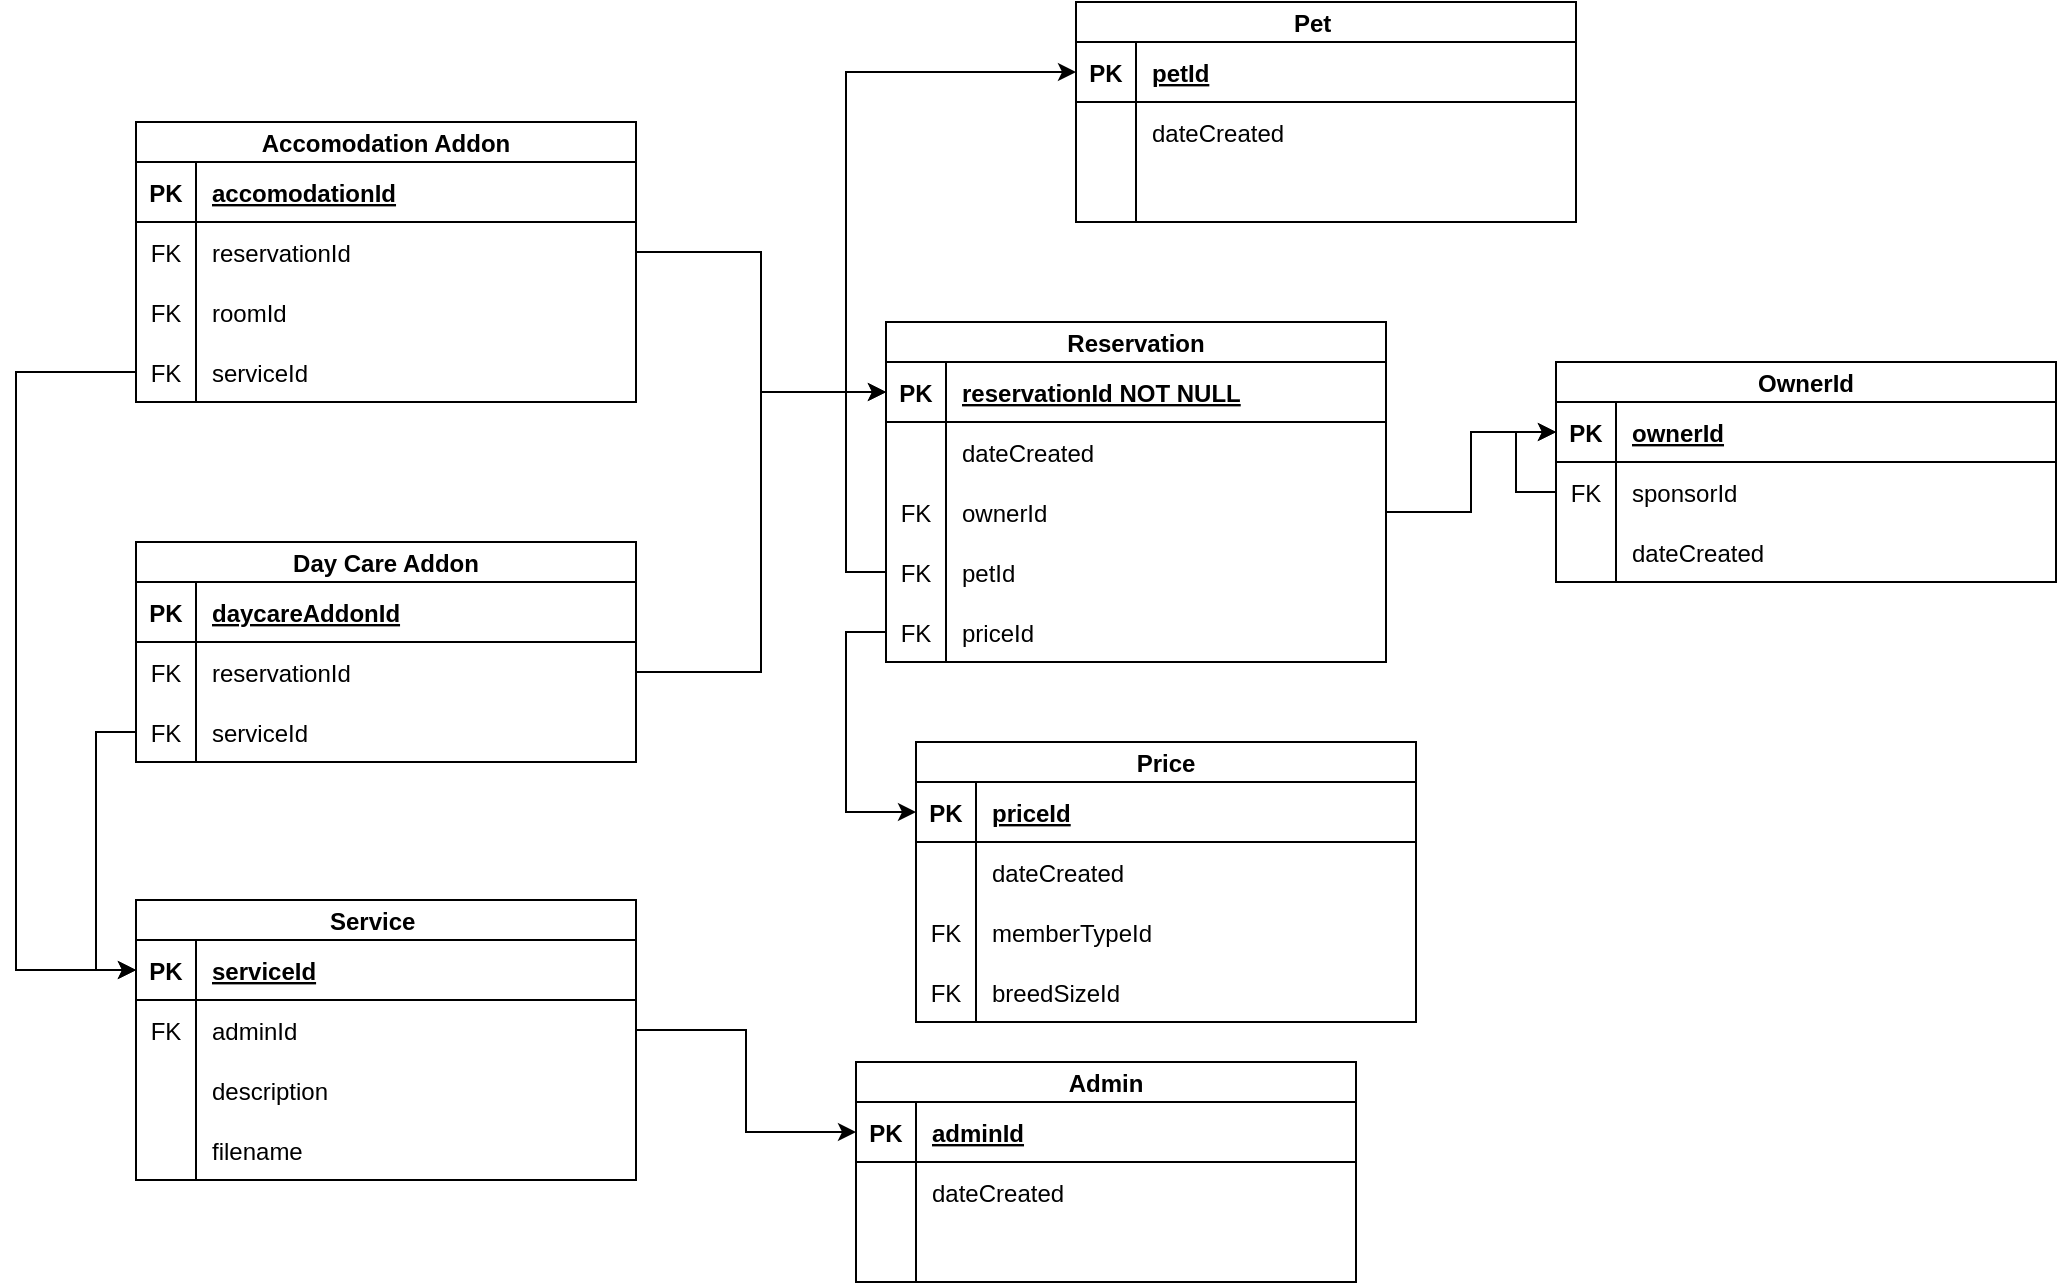 <mxfile version="21.7.5" type="github">
  <diagram id="R2lEEEUBdFMjLlhIrx00" name="Page-1">
    <mxGraphModel dx="1730" dy="1578" grid="1" gridSize="10" guides="1" tooltips="1" connect="1" arrows="1" fold="1" page="1" pageScale="1" pageWidth="850" pageHeight="1100" math="0" shadow="0" extFonts="Permanent Marker^https://fonts.googleapis.com/css?family=Permanent+Marker">
      <root>
        <mxCell id="0" />
        <mxCell id="1" parent="0" />
        <mxCell id="C-vyLk0tnHw3VtMMgP7b-2" value="Reservation" style="shape=table;startSize=20;container=1;collapsible=1;childLayout=tableLayout;fixedRows=1;rowLines=0;fontStyle=1;align=center;resizeLast=1;" parent="1" vertex="1">
          <mxGeometry x="425" y="-20" width="250" height="170" as="geometry" />
        </mxCell>
        <mxCell id="C-vyLk0tnHw3VtMMgP7b-3" value="" style="shape=partialRectangle;collapsible=0;dropTarget=0;pointerEvents=0;fillColor=none;points=[[0,0.5],[1,0.5]];portConstraint=eastwest;top=0;left=0;right=0;bottom=1;" parent="C-vyLk0tnHw3VtMMgP7b-2" vertex="1">
          <mxGeometry y="20" width="250" height="30" as="geometry" />
        </mxCell>
        <mxCell id="C-vyLk0tnHw3VtMMgP7b-4" value="PK" style="shape=partialRectangle;overflow=hidden;connectable=0;fillColor=none;top=0;left=0;bottom=0;right=0;fontStyle=1;" parent="C-vyLk0tnHw3VtMMgP7b-3" vertex="1">
          <mxGeometry width="30" height="30" as="geometry">
            <mxRectangle width="30" height="30" as="alternateBounds" />
          </mxGeometry>
        </mxCell>
        <mxCell id="C-vyLk0tnHw3VtMMgP7b-5" value="reservationId NOT NULL" style="shape=partialRectangle;overflow=hidden;connectable=0;fillColor=none;top=0;left=0;bottom=0;right=0;align=left;spacingLeft=6;fontStyle=5;" parent="C-vyLk0tnHw3VtMMgP7b-3" vertex="1">
          <mxGeometry x="30" width="220" height="30" as="geometry">
            <mxRectangle width="220" height="30" as="alternateBounds" />
          </mxGeometry>
        </mxCell>
        <mxCell id="C-vyLk0tnHw3VtMMgP7b-6" value="" style="shape=partialRectangle;collapsible=0;dropTarget=0;pointerEvents=0;fillColor=none;points=[[0,0.5],[1,0.5]];portConstraint=eastwest;top=0;left=0;right=0;bottom=0;" parent="C-vyLk0tnHw3VtMMgP7b-2" vertex="1">
          <mxGeometry y="50" width="250" height="30" as="geometry" />
        </mxCell>
        <mxCell id="C-vyLk0tnHw3VtMMgP7b-7" value="" style="shape=partialRectangle;overflow=hidden;connectable=0;fillColor=none;top=0;left=0;bottom=0;right=0;" parent="C-vyLk0tnHw3VtMMgP7b-6" vertex="1">
          <mxGeometry width="30" height="30" as="geometry">
            <mxRectangle width="30" height="30" as="alternateBounds" />
          </mxGeometry>
        </mxCell>
        <mxCell id="C-vyLk0tnHw3VtMMgP7b-8" value="dateCreated" style="shape=partialRectangle;overflow=hidden;connectable=0;fillColor=none;top=0;left=0;bottom=0;right=0;align=left;spacingLeft=6;" parent="C-vyLk0tnHw3VtMMgP7b-6" vertex="1">
          <mxGeometry x="30" width="220" height="30" as="geometry">
            <mxRectangle width="220" height="30" as="alternateBounds" />
          </mxGeometry>
        </mxCell>
        <mxCell id="C-vyLk0tnHw3VtMMgP7b-9" value="" style="shape=partialRectangle;collapsible=0;dropTarget=0;pointerEvents=0;fillColor=none;points=[[0,0.5],[1,0.5]];portConstraint=eastwest;top=0;left=0;right=0;bottom=0;" parent="C-vyLk0tnHw3VtMMgP7b-2" vertex="1">
          <mxGeometry y="80" width="250" height="30" as="geometry" />
        </mxCell>
        <mxCell id="C-vyLk0tnHw3VtMMgP7b-10" value="FK" style="shape=partialRectangle;overflow=hidden;connectable=0;fillColor=none;top=0;left=0;bottom=0;right=0;" parent="C-vyLk0tnHw3VtMMgP7b-9" vertex="1">
          <mxGeometry width="30" height="30" as="geometry">
            <mxRectangle width="30" height="30" as="alternateBounds" />
          </mxGeometry>
        </mxCell>
        <mxCell id="C-vyLk0tnHw3VtMMgP7b-11" value="ownerId" style="shape=partialRectangle;overflow=hidden;connectable=0;fillColor=none;top=0;left=0;bottom=0;right=0;align=left;spacingLeft=6;" parent="C-vyLk0tnHw3VtMMgP7b-9" vertex="1">
          <mxGeometry x="30" width="220" height="30" as="geometry">
            <mxRectangle width="220" height="30" as="alternateBounds" />
          </mxGeometry>
        </mxCell>
        <mxCell id="oHqVj5NyD6z4LY580d-A-268" value="" style="shape=partialRectangle;collapsible=0;dropTarget=0;pointerEvents=0;fillColor=none;points=[[0,0.5],[1,0.5]];portConstraint=eastwest;top=0;left=0;right=0;bottom=0;" vertex="1" parent="C-vyLk0tnHw3VtMMgP7b-2">
          <mxGeometry y="110" width="250" height="30" as="geometry" />
        </mxCell>
        <mxCell id="oHqVj5NyD6z4LY580d-A-269" value="FK" style="shape=partialRectangle;overflow=hidden;connectable=0;fillColor=none;top=0;left=0;bottom=0;right=0;" vertex="1" parent="oHqVj5NyD6z4LY580d-A-268">
          <mxGeometry width="30" height="30" as="geometry">
            <mxRectangle width="30" height="30" as="alternateBounds" />
          </mxGeometry>
        </mxCell>
        <mxCell id="oHqVj5NyD6z4LY580d-A-270" value="petId" style="shape=partialRectangle;overflow=hidden;connectable=0;fillColor=none;top=0;left=0;bottom=0;right=0;align=left;spacingLeft=6;" vertex="1" parent="oHqVj5NyD6z4LY580d-A-268">
          <mxGeometry x="30" width="220" height="30" as="geometry">
            <mxRectangle width="220" height="30" as="alternateBounds" />
          </mxGeometry>
        </mxCell>
        <mxCell id="oHqVj5NyD6z4LY580d-A-271" value="" style="shape=partialRectangle;collapsible=0;dropTarget=0;pointerEvents=0;fillColor=none;points=[[0,0.5],[1,0.5]];portConstraint=eastwest;top=0;left=0;right=0;bottom=0;" vertex="1" parent="C-vyLk0tnHw3VtMMgP7b-2">
          <mxGeometry y="140" width="250" height="30" as="geometry" />
        </mxCell>
        <mxCell id="oHqVj5NyD6z4LY580d-A-272" value="FK" style="shape=partialRectangle;overflow=hidden;connectable=0;fillColor=none;top=0;left=0;bottom=0;right=0;" vertex="1" parent="oHqVj5NyD6z4LY580d-A-271">
          <mxGeometry width="30" height="30" as="geometry">
            <mxRectangle width="30" height="30" as="alternateBounds" />
          </mxGeometry>
        </mxCell>
        <mxCell id="oHqVj5NyD6z4LY580d-A-273" value="priceId" style="shape=partialRectangle;overflow=hidden;connectable=0;fillColor=none;top=0;left=0;bottom=0;right=0;align=left;spacingLeft=6;" vertex="1" parent="oHqVj5NyD6z4LY580d-A-271">
          <mxGeometry x="30" width="220" height="30" as="geometry">
            <mxRectangle width="220" height="30" as="alternateBounds" />
          </mxGeometry>
        </mxCell>
        <mxCell id="oHqVj5NyD6z4LY580d-A-223" style="edgeStyle=orthogonalEdgeStyle;rounded=0;orthogonalLoop=1;jettySize=auto;html=1;entryX=0;entryY=0.5;entryDx=0;entryDy=0;" edge="1" parent="1" source="oHqVj5NyD6z4LY580d-A-219" target="oHqVj5NyD6z4LY580d-A-213">
          <mxGeometry relative="1" as="geometry" />
        </mxCell>
        <object label="Day Care Addon" asdasd="asdasd" qweqwe="" sdfsdfdsf="" id="oHqVj5NyD6z4LY580d-A-12">
          <mxCell style="shape=table;startSize=20;container=1;collapsible=1;childLayout=tableLayout;fixedRows=1;rowLines=0;fontStyle=1;align=center;resizeLast=1;" vertex="1" parent="1">
            <mxGeometry x="50" y="90" width="250" height="110" as="geometry">
              <mxRectangle x="90" y="100" width="140" height="30" as="alternateBounds" />
            </mxGeometry>
          </mxCell>
        </object>
        <mxCell id="oHqVj5NyD6z4LY580d-A-13" value="" style="shape=partialRectangle;collapsible=0;dropTarget=0;pointerEvents=0;fillColor=none;points=[[0,0.5],[1,0.5]];portConstraint=eastwest;top=0;left=0;right=0;bottom=1;" vertex="1" parent="oHqVj5NyD6z4LY580d-A-12">
          <mxGeometry y="20" width="250" height="30" as="geometry" />
        </mxCell>
        <mxCell id="oHqVj5NyD6z4LY580d-A-14" value="PK" style="shape=partialRectangle;overflow=hidden;connectable=0;fillColor=none;top=0;left=0;bottom=0;right=0;fontStyle=1;" vertex="1" parent="oHqVj5NyD6z4LY580d-A-13">
          <mxGeometry width="30" height="30" as="geometry">
            <mxRectangle width="30" height="30" as="alternateBounds" />
          </mxGeometry>
        </mxCell>
        <object label="daycareAddonId" id="oHqVj5NyD6z4LY580d-A-15">
          <mxCell style="shape=partialRectangle;overflow=hidden;connectable=0;fillColor=none;top=0;left=0;bottom=0;right=0;align=left;spacingLeft=6;fontStyle=5;" vertex="1" parent="oHqVj5NyD6z4LY580d-A-13">
            <mxGeometry x="30" width="220" height="30" as="geometry">
              <mxRectangle width="220" height="30" as="alternateBounds" />
            </mxGeometry>
          </mxCell>
        </object>
        <mxCell id="oHqVj5NyD6z4LY580d-A-16" value="" style="shape=partialRectangle;collapsible=0;dropTarget=0;pointerEvents=0;fillColor=none;points=[[0,0.5],[1,0.5]];portConstraint=eastwest;top=0;left=0;right=0;bottom=0;" vertex="1" parent="oHqVj5NyD6z4LY580d-A-12">
          <mxGeometry y="50" width="250" height="30" as="geometry" />
        </mxCell>
        <mxCell id="oHqVj5NyD6z4LY580d-A-17" value="FK" style="shape=partialRectangle;overflow=hidden;connectable=0;fillColor=none;top=0;left=0;bottom=0;right=0;" vertex="1" parent="oHqVj5NyD6z4LY580d-A-16">
          <mxGeometry width="30" height="30" as="geometry">
            <mxRectangle width="30" height="30" as="alternateBounds" />
          </mxGeometry>
        </mxCell>
        <mxCell id="oHqVj5NyD6z4LY580d-A-18" value="reservationId" style="shape=partialRectangle;overflow=hidden;connectable=0;fillColor=none;top=0;left=0;bottom=0;right=0;align=left;spacingLeft=6;" vertex="1" parent="oHqVj5NyD6z4LY580d-A-16">
          <mxGeometry x="30" width="220" height="30" as="geometry">
            <mxRectangle width="220" height="30" as="alternateBounds" />
          </mxGeometry>
        </mxCell>
        <mxCell id="oHqVj5NyD6z4LY580d-A-29" style="shape=partialRectangle;collapsible=0;dropTarget=0;pointerEvents=0;fillColor=none;points=[[0,0.5],[1,0.5]];portConstraint=eastwest;top=0;left=0;right=0;bottom=0;" vertex="1" parent="oHqVj5NyD6z4LY580d-A-12">
          <mxGeometry y="80" width="250" height="30" as="geometry" />
        </mxCell>
        <mxCell id="oHqVj5NyD6z4LY580d-A-30" value="FK" style="shape=partialRectangle;overflow=hidden;connectable=0;fillColor=none;top=0;left=0;bottom=0;right=0;" vertex="1" parent="oHqVj5NyD6z4LY580d-A-29">
          <mxGeometry width="30" height="30" as="geometry">
            <mxRectangle width="30" height="30" as="alternateBounds" />
          </mxGeometry>
        </mxCell>
        <mxCell id="oHqVj5NyD6z4LY580d-A-31" value="serviceId" style="shape=partialRectangle;overflow=hidden;connectable=0;fillColor=none;top=0;left=0;bottom=0;right=0;align=left;spacingLeft=6;" vertex="1" parent="oHqVj5NyD6z4LY580d-A-29">
          <mxGeometry x="30" width="220" height="30" as="geometry">
            <mxRectangle width="220" height="30" as="alternateBounds" />
          </mxGeometry>
        </mxCell>
        <mxCell id="oHqVj5NyD6z4LY580d-A-35" style="edgeStyle=orthogonalEdgeStyle;rounded=0;orthogonalLoop=1;jettySize=auto;html=1;exitX=1;exitY=0.5;exitDx=0;exitDy=0;entryX=0;entryY=0.5;entryDx=0;entryDy=0;" edge="1" parent="1" source="oHqVj5NyD6z4LY580d-A-16" target="C-vyLk0tnHw3VtMMgP7b-3">
          <mxGeometry relative="1" as="geometry" />
        </mxCell>
        <mxCell id="oHqVj5NyD6z4LY580d-A-36" value="Price" style="shape=table;startSize=20;container=1;collapsible=1;childLayout=tableLayout;fixedRows=1;rowLines=0;fontStyle=1;align=center;resizeLast=1;" vertex="1" parent="1">
          <mxGeometry x="440" y="190" width="250" height="140" as="geometry" />
        </mxCell>
        <mxCell id="oHqVj5NyD6z4LY580d-A-37" value="" style="shape=partialRectangle;collapsible=0;dropTarget=0;pointerEvents=0;fillColor=none;points=[[0,0.5],[1,0.5]];portConstraint=eastwest;top=0;left=0;right=0;bottom=1;" vertex="1" parent="oHqVj5NyD6z4LY580d-A-36">
          <mxGeometry y="20" width="250" height="30" as="geometry" />
        </mxCell>
        <mxCell id="oHqVj5NyD6z4LY580d-A-38" value="PK" style="shape=partialRectangle;overflow=hidden;connectable=0;fillColor=none;top=0;left=0;bottom=0;right=0;fontStyle=1;" vertex="1" parent="oHqVj5NyD6z4LY580d-A-37">
          <mxGeometry width="30" height="30" as="geometry">
            <mxRectangle width="30" height="30" as="alternateBounds" />
          </mxGeometry>
        </mxCell>
        <mxCell id="oHqVj5NyD6z4LY580d-A-39" value="priceId" style="shape=partialRectangle;overflow=hidden;connectable=0;fillColor=none;top=0;left=0;bottom=0;right=0;align=left;spacingLeft=6;fontStyle=5;" vertex="1" parent="oHqVj5NyD6z4LY580d-A-37">
          <mxGeometry x="30" width="220" height="30" as="geometry">
            <mxRectangle width="220" height="30" as="alternateBounds" />
          </mxGeometry>
        </mxCell>
        <mxCell id="oHqVj5NyD6z4LY580d-A-40" value="" style="shape=partialRectangle;collapsible=0;dropTarget=0;pointerEvents=0;fillColor=none;points=[[0,0.5],[1,0.5]];portConstraint=eastwest;top=0;left=0;right=0;bottom=0;" vertex="1" parent="oHqVj5NyD6z4LY580d-A-36">
          <mxGeometry y="50" width="250" height="30" as="geometry" />
        </mxCell>
        <mxCell id="oHqVj5NyD6z4LY580d-A-41" value="" style="shape=partialRectangle;overflow=hidden;connectable=0;fillColor=none;top=0;left=0;bottom=0;right=0;" vertex="1" parent="oHqVj5NyD6z4LY580d-A-40">
          <mxGeometry width="30" height="30" as="geometry">
            <mxRectangle width="30" height="30" as="alternateBounds" />
          </mxGeometry>
        </mxCell>
        <mxCell id="oHqVj5NyD6z4LY580d-A-42" value="dateCreated" style="shape=partialRectangle;overflow=hidden;connectable=0;fillColor=none;top=0;left=0;bottom=0;right=0;align=left;spacingLeft=6;" vertex="1" parent="oHqVj5NyD6z4LY580d-A-40">
          <mxGeometry x="30" width="220" height="30" as="geometry">
            <mxRectangle width="220" height="30" as="alternateBounds" />
          </mxGeometry>
        </mxCell>
        <mxCell id="oHqVj5NyD6z4LY580d-A-43" value="" style="shape=partialRectangle;collapsible=0;dropTarget=0;pointerEvents=0;fillColor=none;points=[[0,0.5],[1,0.5]];portConstraint=eastwest;top=0;left=0;right=0;bottom=0;" vertex="1" parent="oHqVj5NyD6z4LY580d-A-36">
          <mxGeometry y="80" width="250" height="30" as="geometry" />
        </mxCell>
        <mxCell id="oHqVj5NyD6z4LY580d-A-44" value="FK" style="shape=partialRectangle;overflow=hidden;connectable=0;fillColor=none;top=0;left=0;bottom=0;right=0;" vertex="1" parent="oHqVj5NyD6z4LY580d-A-43">
          <mxGeometry width="30" height="30" as="geometry">
            <mxRectangle width="30" height="30" as="alternateBounds" />
          </mxGeometry>
        </mxCell>
        <mxCell id="oHqVj5NyD6z4LY580d-A-45" value="memberTypeId" style="shape=partialRectangle;overflow=hidden;connectable=0;fillColor=none;top=0;left=0;bottom=0;right=0;align=left;spacingLeft=6;" vertex="1" parent="oHqVj5NyD6z4LY580d-A-43">
          <mxGeometry x="30" width="220" height="30" as="geometry">
            <mxRectangle width="220" height="30" as="alternateBounds" />
          </mxGeometry>
        </mxCell>
        <mxCell id="oHqVj5NyD6z4LY580d-A-243" value="" style="shape=partialRectangle;collapsible=0;dropTarget=0;pointerEvents=0;fillColor=none;points=[[0,0.5],[1,0.5]];portConstraint=eastwest;top=0;left=0;right=0;bottom=0;" vertex="1" parent="oHqVj5NyD6z4LY580d-A-36">
          <mxGeometry y="110" width="250" height="30" as="geometry" />
        </mxCell>
        <mxCell id="oHqVj5NyD6z4LY580d-A-244" value="FK" style="shape=partialRectangle;overflow=hidden;connectable=0;fillColor=none;top=0;left=0;bottom=0;right=0;" vertex="1" parent="oHqVj5NyD6z4LY580d-A-243">
          <mxGeometry width="30" height="30" as="geometry">
            <mxRectangle width="30" height="30" as="alternateBounds" />
          </mxGeometry>
        </mxCell>
        <mxCell id="oHqVj5NyD6z4LY580d-A-245" value="breedSizeId" style="shape=partialRectangle;overflow=hidden;connectable=0;fillColor=none;top=0;left=0;bottom=0;right=0;align=left;spacingLeft=6;" vertex="1" parent="oHqVj5NyD6z4LY580d-A-243">
          <mxGeometry x="30" width="220" height="30" as="geometry">
            <mxRectangle width="220" height="30" as="alternateBounds" />
          </mxGeometry>
        </mxCell>
        <mxCell id="oHqVj5NyD6z4LY580d-A-49" value="Admin" style="shape=table;startSize=20;container=1;collapsible=1;childLayout=tableLayout;fixedRows=1;rowLines=0;fontStyle=1;align=center;resizeLast=1;" vertex="1" parent="1">
          <mxGeometry x="410" y="350" width="250" height="110" as="geometry" />
        </mxCell>
        <mxCell id="oHqVj5NyD6z4LY580d-A-50" value="" style="shape=partialRectangle;collapsible=0;dropTarget=0;pointerEvents=0;fillColor=none;points=[[0,0.5],[1,0.5]];portConstraint=eastwest;top=0;left=0;right=0;bottom=1;" vertex="1" parent="oHqVj5NyD6z4LY580d-A-49">
          <mxGeometry y="20" width="250" height="30" as="geometry" />
        </mxCell>
        <mxCell id="oHqVj5NyD6z4LY580d-A-51" value="PK" style="shape=partialRectangle;overflow=hidden;connectable=0;fillColor=none;top=0;left=0;bottom=0;right=0;fontStyle=1;" vertex="1" parent="oHqVj5NyD6z4LY580d-A-50">
          <mxGeometry width="30" height="30" as="geometry">
            <mxRectangle width="30" height="30" as="alternateBounds" />
          </mxGeometry>
        </mxCell>
        <mxCell id="oHqVj5NyD6z4LY580d-A-52" value="adminId" style="shape=partialRectangle;overflow=hidden;connectable=0;fillColor=none;top=0;left=0;bottom=0;right=0;align=left;spacingLeft=6;fontStyle=5;" vertex="1" parent="oHqVj5NyD6z4LY580d-A-50">
          <mxGeometry x="30" width="220" height="30" as="geometry">
            <mxRectangle width="220" height="30" as="alternateBounds" />
          </mxGeometry>
        </mxCell>
        <mxCell id="oHqVj5NyD6z4LY580d-A-53" value="" style="shape=partialRectangle;collapsible=0;dropTarget=0;pointerEvents=0;fillColor=none;points=[[0,0.5],[1,0.5]];portConstraint=eastwest;top=0;left=0;right=0;bottom=0;" vertex="1" parent="oHqVj5NyD6z4LY580d-A-49">
          <mxGeometry y="50" width="250" height="30" as="geometry" />
        </mxCell>
        <mxCell id="oHqVj5NyD6z4LY580d-A-54" value="" style="shape=partialRectangle;overflow=hidden;connectable=0;fillColor=none;top=0;left=0;bottom=0;right=0;" vertex="1" parent="oHqVj5NyD6z4LY580d-A-53">
          <mxGeometry width="30" height="30" as="geometry">
            <mxRectangle width="30" height="30" as="alternateBounds" />
          </mxGeometry>
        </mxCell>
        <mxCell id="oHqVj5NyD6z4LY580d-A-55" value="dateCreated" style="shape=partialRectangle;overflow=hidden;connectable=0;fillColor=none;top=0;left=0;bottom=0;right=0;align=left;spacingLeft=6;" vertex="1" parent="oHqVj5NyD6z4LY580d-A-53">
          <mxGeometry x="30" width="220" height="30" as="geometry">
            <mxRectangle width="220" height="30" as="alternateBounds" />
          </mxGeometry>
        </mxCell>
        <mxCell id="oHqVj5NyD6z4LY580d-A-56" value="" style="shape=partialRectangle;collapsible=0;dropTarget=0;pointerEvents=0;fillColor=none;points=[[0,0.5],[1,0.5]];portConstraint=eastwest;top=0;left=0;right=0;bottom=0;" vertex="1" parent="oHqVj5NyD6z4LY580d-A-49">
          <mxGeometry y="80" width="250" height="30" as="geometry" />
        </mxCell>
        <mxCell id="oHqVj5NyD6z4LY580d-A-57" value="" style="shape=partialRectangle;overflow=hidden;connectable=0;fillColor=none;top=0;left=0;bottom=0;right=0;" vertex="1" parent="oHqVj5NyD6z4LY580d-A-56">
          <mxGeometry width="30" height="30" as="geometry">
            <mxRectangle width="30" height="30" as="alternateBounds" />
          </mxGeometry>
        </mxCell>
        <mxCell id="oHqVj5NyD6z4LY580d-A-58" value="" style="shape=partialRectangle;overflow=hidden;connectable=0;fillColor=none;top=0;left=0;bottom=0;right=0;align=left;spacingLeft=6;" vertex="1" parent="oHqVj5NyD6z4LY580d-A-56">
          <mxGeometry x="30" width="220" height="30" as="geometry">
            <mxRectangle width="220" height="30" as="alternateBounds" />
          </mxGeometry>
        </mxCell>
        <object label="Service    " asdasd="asdasd" qweqwe="" sdfsdfdsf="" id="oHqVj5NyD6z4LY580d-A-162">
          <mxCell style="shape=table;startSize=20;container=1;collapsible=1;childLayout=tableLayout;fixedRows=1;rowLines=0;fontStyle=1;align=center;resizeLast=1;" vertex="1" parent="1">
            <mxGeometry x="50" y="269" width="250" height="140" as="geometry">
              <mxRectangle x="90" y="100" width="140" height="30" as="alternateBounds" />
            </mxGeometry>
          </mxCell>
        </object>
        <mxCell id="oHqVj5NyD6z4LY580d-A-163" value="" style="shape=partialRectangle;collapsible=0;dropTarget=0;pointerEvents=0;fillColor=none;points=[[0,0.5],[1,0.5]];portConstraint=eastwest;top=0;left=0;right=0;bottom=1;" vertex="1" parent="oHqVj5NyD6z4LY580d-A-162">
          <mxGeometry y="20" width="250" height="30" as="geometry" />
        </mxCell>
        <mxCell id="oHqVj5NyD6z4LY580d-A-164" value="PK" style="shape=partialRectangle;overflow=hidden;connectable=0;fillColor=none;top=0;left=0;bottom=0;right=0;fontStyle=1;" vertex="1" parent="oHqVj5NyD6z4LY580d-A-163">
          <mxGeometry width="30" height="30" as="geometry">
            <mxRectangle width="30" height="30" as="alternateBounds" />
          </mxGeometry>
        </mxCell>
        <object label="serviceId" id="oHqVj5NyD6z4LY580d-A-165">
          <mxCell style="shape=partialRectangle;overflow=hidden;connectable=0;fillColor=none;top=0;left=0;bottom=0;right=0;align=left;spacingLeft=6;fontStyle=5;" vertex="1" parent="oHqVj5NyD6z4LY580d-A-163">
            <mxGeometry x="30" width="220" height="30" as="geometry">
              <mxRectangle width="220" height="30" as="alternateBounds" />
            </mxGeometry>
          </mxCell>
        </object>
        <mxCell id="oHqVj5NyD6z4LY580d-A-172" style="shape=partialRectangle;collapsible=0;dropTarget=0;pointerEvents=0;fillColor=none;points=[[0,0.5],[1,0.5]];portConstraint=eastwest;top=0;left=0;right=0;bottom=0;" vertex="1" parent="oHqVj5NyD6z4LY580d-A-162">
          <mxGeometry y="50" width="250" height="30" as="geometry" />
        </mxCell>
        <mxCell id="oHqVj5NyD6z4LY580d-A-173" value="FK" style="shape=partialRectangle;overflow=hidden;connectable=0;fillColor=none;top=0;left=0;bottom=0;right=0;" vertex="1" parent="oHqVj5NyD6z4LY580d-A-172">
          <mxGeometry width="30" height="30" as="geometry">
            <mxRectangle width="30" height="30" as="alternateBounds" />
          </mxGeometry>
        </mxCell>
        <mxCell id="oHqVj5NyD6z4LY580d-A-174" value="adminId" style="shape=partialRectangle;overflow=hidden;connectable=0;fillColor=none;top=0;left=0;bottom=0;right=0;align=left;spacingLeft=6;" vertex="1" parent="oHqVj5NyD6z4LY580d-A-172">
          <mxGeometry x="30" width="220" height="30" as="geometry">
            <mxRectangle width="220" height="30" as="alternateBounds" />
          </mxGeometry>
        </mxCell>
        <mxCell id="oHqVj5NyD6z4LY580d-A-184" style="shape=partialRectangle;collapsible=0;dropTarget=0;pointerEvents=0;fillColor=none;points=[[0,0.5],[1,0.5]];portConstraint=eastwest;top=0;left=0;right=0;bottom=0;" vertex="1" parent="oHqVj5NyD6z4LY580d-A-162">
          <mxGeometry y="80" width="250" height="30" as="geometry" />
        </mxCell>
        <mxCell id="oHqVj5NyD6z4LY580d-A-185" value="" style="shape=partialRectangle;overflow=hidden;connectable=0;fillColor=none;top=0;left=0;bottom=0;right=0;" vertex="1" parent="oHqVj5NyD6z4LY580d-A-184">
          <mxGeometry width="30" height="30" as="geometry">
            <mxRectangle width="30" height="30" as="alternateBounds" />
          </mxGeometry>
        </mxCell>
        <mxCell id="oHqVj5NyD6z4LY580d-A-186" value="description" style="shape=partialRectangle;overflow=hidden;connectable=0;fillColor=none;top=0;left=0;bottom=0;right=0;align=left;spacingLeft=6;" vertex="1" parent="oHqVj5NyD6z4LY580d-A-184">
          <mxGeometry x="30" width="220" height="30" as="geometry">
            <mxRectangle width="220" height="30" as="alternateBounds" />
          </mxGeometry>
        </mxCell>
        <mxCell id="oHqVj5NyD6z4LY580d-A-187" style="shape=partialRectangle;collapsible=0;dropTarget=0;pointerEvents=0;fillColor=none;points=[[0,0.5],[1,0.5]];portConstraint=eastwest;top=0;left=0;right=0;bottom=0;" vertex="1" parent="oHqVj5NyD6z4LY580d-A-162">
          <mxGeometry y="110" width="250" height="30" as="geometry" />
        </mxCell>
        <mxCell id="oHqVj5NyD6z4LY580d-A-188" value="" style="shape=partialRectangle;overflow=hidden;connectable=0;fillColor=none;top=0;left=0;bottom=0;right=0;" vertex="1" parent="oHqVj5NyD6z4LY580d-A-187">
          <mxGeometry width="30" height="30" as="geometry">
            <mxRectangle width="30" height="30" as="alternateBounds" />
          </mxGeometry>
        </mxCell>
        <mxCell id="oHqVj5NyD6z4LY580d-A-189" value="filename" style="shape=partialRectangle;overflow=hidden;connectable=0;fillColor=none;top=0;left=0;bottom=0;right=0;align=left;spacingLeft=6;" vertex="1" parent="oHqVj5NyD6z4LY580d-A-187">
          <mxGeometry x="30" width="220" height="30" as="geometry">
            <mxRectangle width="220" height="30" as="alternateBounds" />
          </mxGeometry>
        </mxCell>
        <mxCell id="oHqVj5NyD6z4LY580d-A-175" style="edgeStyle=orthogonalEdgeStyle;rounded=0;orthogonalLoop=1;jettySize=auto;html=1;exitX=1;exitY=0.5;exitDx=0;exitDy=0;entryX=0;entryY=0.5;entryDx=0;entryDy=0;" edge="1" parent="1" source="oHqVj5NyD6z4LY580d-A-172" target="oHqVj5NyD6z4LY580d-A-50">
          <mxGeometry relative="1" as="geometry" />
        </mxCell>
        <mxCell id="oHqVj5NyD6z4LY580d-A-176" style="edgeStyle=orthogonalEdgeStyle;rounded=0;orthogonalLoop=1;jettySize=auto;html=1;exitX=0;exitY=0.5;exitDx=0;exitDy=0;entryX=0;entryY=0.5;entryDx=0;entryDy=0;" edge="1" parent="1" source="oHqVj5NyD6z4LY580d-A-29" target="oHqVj5NyD6z4LY580d-A-163">
          <mxGeometry relative="1" as="geometry" />
        </mxCell>
        <mxCell id="oHqVj5NyD6z4LY580d-A-212" value="OwnerId" style="shape=table;startSize=20;container=1;collapsible=1;childLayout=tableLayout;fixedRows=1;rowLines=0;fontStyle=1;align=center;resizeLast=1;" vertex="1" parent="1">
          <mxGeometry x="760" width="250" height="110" as="geometry" />
        </mxCell>
        <mxCell id="oHqVj5NyD6z4LY580d-A-213" value="" style="shape=partialRectangle;collapsible=0;dropTarget=0;pointerEvents=0;fillColor=none;points=[[0,0.5],[1,0.5]];portConstraint=eastwest;top=0;left=0;right=0;bottom=1;" vertex="1" parent="oHqVj5NyD6z4LY580d-A-212">
          <mxGeometry y="20" width="250" height="30" as="geometry" />
        </mxCell>
        <mxCell id="oHqVj5NyD6z4LY580d-A-214" value="PK" style="shape=partialRectangle;overflow=hidden;connectable=0;fillColor=none;top=0;left=0;bottom=0;right=0;fontStyle=1;" vertex="1" parent="oHqVj5NyD6z4LY580d-A-213">
          <mxGeometry width="30" height="30" as="geometry">
            <mxRectangle width="30" height="30" as="alternateBounds" />
          </mxGeometry>
        </mxCell>
        <mxCell id="oHqVj5NyD6z4LY580d-A-215" value="ownerId" style="shape=partialRectangle;overflow=hidden;connectable=0;fillColor=none;top=0;left=0;bottom=0;right=0;align=left;spacingLeft=6;fontStyle=5;" vertex="1" parent="oHqVj5NyD6z4LY580d-A-213">
          <mxGeometry x="30" width="220" height="30" as="geometry">
            <mxRectangle width="220" height="30" as="alternateBounds" />
          </mxGeometry>
        </mxCell>
        <mxCell id="oHqVj5NyD6z4LY580d-A-219" value="" style="shape=partialRectangle;collapsible=0;dropTarget=0;pointerEvents=0;fillColor=none;points=[[0,0.5],[1,0.5]];portConstraint=eastwest;top=0;left=0;right=0;bottom=0;" vertex="1" parent="oHqVj5NyD6z4LY580d-A-212">
          <mxGeometry y="50" width="250" height="30" as="geometry" />
        </mxCell>
        <mxCell id="oHqVj5NyD6z4LY580d-A-220" value="FK" style="shape=partialRectangle;overflow=hidden;connectable=0;fillColor=none;top=0;left=0;bottom=0;right=0;" vertex="1" parent="oHqVj5NyD6z4LY580d-A-219">
          <mxGeometry width="30" height="30" as="geometry">
            <mxRectangle width="30" height="30" as="alternateBounds" />
          </mxGeometry>
        </mxCell>
        <mxCell id="oHqVj5NyD6z4LY580d-A-221" value="sponsorId" style="shape=partialRectangle;overflow=hidden;connectable=0;fillColor=none;top=0;left=0;bottom=0;right=0;align=left;spacingLeft=6;" vertex="1" parent="oHqVj5NyD6z4LY580d-A-219">
          <mxGeometry x="30" width="220" height="30" as="geometry">
            <mxRectangle width="220" height="30" as="alternateBounds" />
          </mxGeometry>
        </mxCell>
        <mxCell id="oHqVj5NyD6z4LY580d-A-216" value="" style="shape=partialRectangle;collapsible=0;dropTarget=0;pointerEvents=0;fillColor=none;points=[[0,0.5],[1,0.5]];portConstraint=eastwest;top=0;left=0;right=0;bottom=0;" vertex="1" parent="oHqVj5NyD6z4LY580d-A-212">
          <mxGeometry y="80" width="250" height="30" as="geometry" />
        </mxCell>
        <mxCell id="oHqVj5NyD6z4LY580d-A-217" value="" style="shape=partialRectangle;overflow=hidden;connectable=0;fillColor=none;top=0;left=0;bottom=0;right=0;" vertex="1" parent="oHqVj5NyD6z4LY580d-A-216">
          <mxGeometry width="30" height="30" as="geometry">
            <mxRectangle width="30" height="30" as="alternateBounds" />
          </mxGeometry>
        </mxCell>
        <mxCell id="oHqVj5NyD6z4LY580d-A-218" value="dateCreated" style="shape=partialRectangle;overflow=hidden;connectable=0;fillColor=none;top=0;left=0;bottom=0;right=0;align=left;spacingLeft=6;" vertex="1" parent="oHqVj5NyD6z4LY580d-A-216">
          <mxGeometry x="30" width="220" height="30" as="geometry">
            <mxRectangle width="220" height="30" as="alternateBounds" />
          </mxGeometry>
        </mxCell>
        <mxCell id="oHqVj5NyD6z4LY580d-A-222" style="edgeStyle=orthogonalEdgeStyle;rounded=0;orthogonalLoop=1;jettySize=auto;html=1;exitX=1;exitY=0.5;exitDx=0;exitDy=0;entryX=0;entryY=0.5;entryDx=0;entryDy=0;" edge="1" parent="1" source="C-vyLk0tnHw3VtMMgP7b-9" target="oHqVj5NyD6z4LY580d-A-213">
          <mxGeometry relative="1" as="geometry" />
        </mxCell>
        <object label="Accomodation Addon" asdasd="asdasd" qweqwe="" sdfsdfdsf="" id="oHqVj5NyD6z4LY580d-A-230">
          <mxCell style="shape=table;startSize=20;container=1;collapsible=1;childLayout=tableLayout;fixedRows=1;rowLines=0;fontStyle=1;align=center;resizeLast=1;" vertex="1" parent="1">
            <mxGeometry x="50" y="-120" width="250" height="140" as="geometry">
              <mxRectangle x="90" y="100" width="140" height="30" as="alternateBounds" />
            </mxGeometry>
          </mxCell>
        </object>
        <mxCell id="oHqVj5NyD6z4LY580d-A-231" value="" style="shape=partialRectangle;collapsible=0;dropTarget=0;pointerEvents=0;fillColor=none;points=[[0,0.5],[1,0.5]];portConstraint=eastwest;top=0;left=0;right=0;bottom=1;" vertex="1" parent="oHqVj5NyD6z4LY580d-A-230">
          <mxGeometry y="20" width="250" height="30" as="geometry" />
        </mxCell>
        <mxCell id="oHqVj5NyD6z4LY580d-A-232" value="PK" style="shape=partialRectangle;overflow=hidden;connectable=0;fillColor=none;top=0;left=0;bottom=0;right=0;fontStyle=1;" vertex="1" parent="oHqVj5NyD6z4LY580d-A-231">
          <mxGeometry width="30" height="30" as="geometry">
            <mxRectangle width="30" height="30" as="alternateBounds" />
          </mxGeometry>
        </mxCell>
        <object label="accomodationId" id="oHqVj5NyD6z4LY580d-A-233">
          <mxCell style="shape=partialRectangle;overflow=hidden;connectable=0;fillColor=none;top=0;left=0;bottom=0;right=0;align=left;spacingLeft=6;fontStyle=5;" vertex="1" parent="oHqVj5NyD6z4LY580d-A-231">
            <mxGeometry x="30" width="220" height="30" as="geometry">
              <mxRectangle width="220" height="30" as="alternateBounds" />
            </mxGeometry>
          </mxCell>
        </object>
        <mxCell id="oHqVj5NyD6z4LY580d-A-234" value="" style="shape=partialRectangle;collapsible=0;dropTarget=0;pointerEvents=0;fillColor=none;points=[[0,0.5],[1,0.5]];portConstraint=eastwest;top=0;left=0;right=0;bottom=0;" vertex="1" parent="oHqVj5NyD6z4LY580d-A-230">
          <mxGeometry y="50" width="250" height="30" as="geometry" />
        </mxCell>
        <mxCell id="oHqVj5NyD6z4LY580d-A-235" value="FK" style="shape=partialRectangle;overflow=hidden;connectable=0;fillColor=none;top=0;left=0;bottom=0;right=0;" vertex="1" parent="oHqVj5NyD6z4LY580d-A-234">
          <mxGeometry width="30" height="30" as="geometry">
            <mxRectangle width="30" height="30" as="alternateBounds" />
          </mxGeometry>
        </mxCell>
        <mxCell id="oHqVj5NyD6z4LY580d-A-236" value="reservationId" style="shape=partialRectangle;overflow=hidden;connectable=0;fillColor=none;top=0;left=0;bottom=0;right=0;align=left;spacingLeft=6;" vertex="1" parent="oHqVj5NyD6z4LY580d-A-234">
          <mxGeometry x="30" width="220" height="30" as="geometry">
            <mxRectangle width="220" height="30" as="alternateBounds" />
          </mxGeometry>
        </mxCell>
        <mxCell id="oHqVj5NyD6z4LY580d-A-240" style="shape=partialRectangle;collapsible=0;dropTarget=0;pointerEvents=0;fillColor=none;points=[[0,0.5],[1,0.5]];portConstraint=eastwest;top=0;left=0;right=0;bottom=0;" vertex="1" parent="oHqVj5NyD6z4LY580d-A-230">
          <mxGeometry y="80" width="250" height="30" as="geometry" />
        </mxCell>
        <mxCell id="oHqVj5NyD6z4LY580d-A-241" value="FK" style="shape=partialRectangle;overflow=hidden;connectable=0;fillColor=none;top=0;left=0;bottom=0;right=0;" vertex="1" parent="oHqVj5NyD6z4LY580d-A-240">
          <mxGeometry width="30" height="30" as="geometry">
            <mxRectangle width="30" height="30" as="alternateBounds" />
          </mxGeometry>
        </mxCell>
        <mxCell id="oHqVj5NyD6z4LY580d-A-242" value="roomId" style="shape=partialRectangle;overflow=hidden;connectable=0;fillColor=none;top=0;left=0;bottom=0;right=0;align=left;spacingLeft=6;" vertex="1" parent="oHqVj5NyD6z4LY580d-A-240">
          <mxGeometry x="30" width="220" height="30" as="geometry">
            <mxRectangle width="220" height="30" as="alternateBounds" />
          </mxGeometry>
        </mxCell>
        <mxCell id="oHqVj5NyD6z4LY580d-A-276" style="shape=partialRectangle;collapsible=0;dropTarget=0;pointerEvents=0;fillColor=none;points=[[0,0.5],[1,0.5]];portConstraint=eastwest;top=0;left=0;right=0;bottom=0;" vertex="1" parent="oHqVj5NyD6z4LY580d-A-230">
          <mxGeometry y="110" width="250" height="30" as="geometry" />
        </mxCell>
        <mxCell id="oHqVj5NyD6z4LY580d-A-277" value="FK" style="shape=partialRectangle;overflow=hidden;connectable=0;fillColor=none;top=0;left=0;bottom=0;right=0;" vertex="1" parent="oHqVj5NyD6z4LY580d-A-276">
          <mxGeometry width="30" height="30" as="geometry">
            <mxRectangle width="30" height="30" as="alternateBounds" />
          </mxGeometry>
        </mxCell>
        <mxCell id="oHqVj5NyD6z4LY580d-A-278" value="serviceId" style="shape=partialRectangle;overflow=hidden;connectable=0;fillColor=none;top=0;left=0;bottom=0;right=0;align=left;spacingLeft=6;" vertex="1" parent="oHqVj5NyD6z4LY580d-A-276">
          <mxGeometry x="30" width="220" height="30" as="geometry">
            <mxRectangle width="220" height="30" as="alternateBounds" />
          </mxGeometry>
        </mxCell>
        <mxCell id="oHqVj5NyD6z4LY580d-A-250" style="edgeStyle=orthogonalEdgeStyle;rounded=0;orthogonalLoop=1;jettySize=auto;html=1;exitX=1;exitY=0.5;exitDx=0;exitDy=0;entryX=0;entryY=0.5;entryDx=0;entryDy=0;" edge="1" parent="1" source="oHqVj5NyD6z4LY580d-A-234" target="C-vyLk0tnHw3VtMMgP7b-3">
          <mxGeometry relative="1" as="geometry" />
        </mxCell>
        <mxCell id="oHqVj5NyD6z4LY580d-A-254" value="Pet    " style="shape=table;startSize=20;container=1;collapsible=1;childLayout=tableLayout;fixedRows=1;rowLines=0;fontStyle=1;align=center;resizeLast=1;" vertex="1" parent="1">
          <mxGeometry x="520" y="-180" width="250" height="110" as="geometry" />
        </mxCell>
        <mxCell id="oHqVj5NyD6z4LY580d-A-255" value="" style="shape=partialRectangle;collapsible=0;dropTarget=0;pointerEvents=0;fillColor=none;points=[[0,0.5],[1,0.5]];portConstraint=eastwest;top=0;left=0;right=0;bottom=1;" vertex="1" parent="oHqVj5NyD6z4LY580d-A-254">
          <mxGeometry y="20" width="250" height="30" as="geometry" />
        </mxCell>
        <mxCell id="oHqVj5NyD6z4LY580d-A-256" value="PK" style="shape=partialRectangle;overflow=hidden;connectable=0;fillColor=none;top=0;left=0;bottom=0;right=0;fontStyle=1;" vertex="1" parent="oHqVj5NyD6z4LY580d-A-255">
          <mxGeometry width="30" height="30" as="geometry">
            <mxRectangle width="30" height="30" as="alternateBounds" />
          </mxGeometry>
        </mxCell>
        <mxCell id="oHqVj5NyD6z4LY580d-A-257" value="petId" style="shape=partialRectangle;overflow=hidden;connectable=0;fillColor=none;top=0;left=0;bottom=0;right=0;align=left;spacingLeft=6;fontStyle=5;" vertex="1" parent="oHqVj5NyD6z4LY580d-A-255">
          <mxGeometry x="30" width="220" height="30" as="geometry">
            <mxRectangle width="220" height="30" as="alternateBounds" />
          </mxGeometry>
        </mxCell>
        <mxCell id="oHqVj5NyD6z4LY580d-A-258" value="" style="shape=partialRectangle;collapsible=0;dropTarget=0;pointerEvents=0;fillColor=none;points=[[0,0.5],[1,0.5]];portConstraint=eastwest;top=0;left=0;right=0;bottom=0;" vertex="1" parent="oHqVj5NyD6z4LY580d-A-254">
          <mxGeometry y="50" width="250" height="30" as="geometry" />
        </mxCell>
        <mxCell id="oHqVj5NyD6z4LY580d-A-259" value="" style="shape=partialRectangle;overflow=hidden;connectable=0;fillColor=none;top=0;left=0;bottom=0;right=0;" vertex="1" parent="oHqVj5NyD6z4LY580d-A-258">
          <mxGeometry width="30" height="30" as="geometry">
            <mxRectangle width="30" height="30" as="alternateBounds" />
          </mxGeometry>
        </mxCell>
        <mxCell id="oHqVj5NyD6z4LY580d-A-260" value="dateCreated" style="shape=partialRectangle;overflow=hidden;connectable=0;fillColor=none;top=0;left=0;bottom=0;right=0;align=left;spacingLeft=6;" vertex="1" parent="oHqVj5NyD6z4LY580d-A-258">
          <mxGeometry x="30" width="220" height="30" as="geometry">
            <mxRectangle width="220" height="30" as="alternateBounds" />
          </mxGeometry>
        </mxCell>
        <mxCell id="oHqVj5NyD6z4LY580d-A-261" value="" style="shape=partialRectangle;collapsible=0;dropTarget=0;pointerEvents=0;fillColor=none;points=[[0,0.5],[1,0.5]];portConstraint=eastwest;top=0;left=0;right=0;bottom=0;" vertex="1" parent="oHqVj5NyD6z4LY580d-A-254">
          <mxGeometry y="80" width="250" height="30" as="geometry" />
        </mxCell>
        <mxCell id="oHqVj5NyD6z4LY580d-A-262" value="" style="shape=partialRectangle;overflow=hidden;connectable=0;fillColor=none;top=0;left=0;bottom=0;right=0;" vertex="1" parent="oHqVj5NyD6z4LY580d-A-261">
          <mxGeometry width="30" height="30" as="geometry">
            <mxRectangle width="30" height="30" as="alternateBounds" />
          </mxGeometry>
        </mxCell>
        <mxCell id="oHqVj5NyD6z4LY580d-A-263" value="" style="shape=partialRectangle;overflow=hidden;connectable=0;fillColor=none;top=0;left=0;bottom=0;right=0;align=left;spacingLeft=6;" vertex="1" parent="oHqVj5NyD6z4LY580d-A-261">
          <mxGeometry x="30" width="220" height="30" as="geometry">
            <mxRectangle width="220" height="30" as="alternateBounds" />
          </mxGeometry>
        </mxCell>
        <mxCell id="oHqVj5NyD6z4LY580d-A-274" style="edgeStyle=orthogonalEdgeStyle;rounded=0;orthogonalLoop=1;jettySize=auto;html=1;exitX=0;exitY=0.5;exitDx=0;exitDy=0;entryX=0;entryY=0.5;entryDx=0;entryDy=0;" edge="1" parent="1" source="oHqVj5NyD6z4LY580d-A-271" target="oHqVj5NyD6z4LY580d-A-37">
          <mxGeometry relative="1" as="geometry" />
        </mxCell>
        <mxCell id="oHqVj5NyD6z4LY580d-A-275" style="edgeStyle=orthogonalEdgeStyle;rounded=0;orthogonalLoop=1;jettySize=auto;html=1;exitX=0;exitY=0.5;exitDx=0;exitDy=0;entryX=0;entryY=0.5;entryDx=0;entryDy=0;" edge="1" parent="1" source="oHqVj5NyD6z4LY580d-A-268" target="oHqVj5NyD6z4LY580d-A-255">
          <mxGeometry relative="1" as="geometry" />
        </mxCell>
        <mxCell id="oHqVj5NyD6z4LY580d-A-279" style="edgeStyle=orthogonalEdgeStyle;rounded=0;orthogonalLoop=1;jettySize=auto;html=1;exitX=0;exitY=0.5;exitDx=0;exitDy=0;entryX=0;entryY=0.5;entryDx=0;entryDy=0;" edge="1" parent="1" source="oHqVj5NyD6z4LY580d-A-276" target="oHqVj5NyD6z4LY580d-A-163">
          <mxGeometry relative="1" as="geometry">
            <Array as="points">
              <mxPoint x="-10" y="5" />
              <mxPoint x="-10" y="304" />
            </Array>
          </mxGeometry>
        </mxCell>
      </root>
    </mxGraphModel>
  </diagram>
</mxfile>
